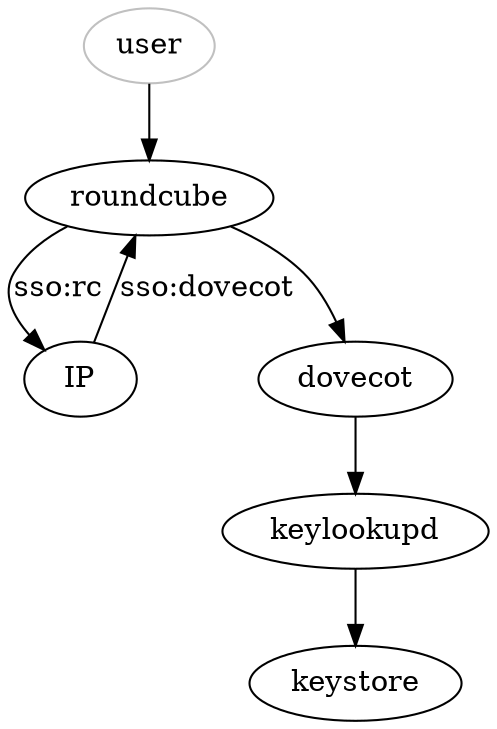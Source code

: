 digraph sso {
  {
    rank=min
    user [color=gray]
  }

  user -> roundcube
  roundcube -> IP [label="sso:rc"]
  IP -> roundcube [label="sso:dovecot"]
  roundcube -> dovecot
  dovecot -> keylookupd
  keylookupd -> keystore
}
